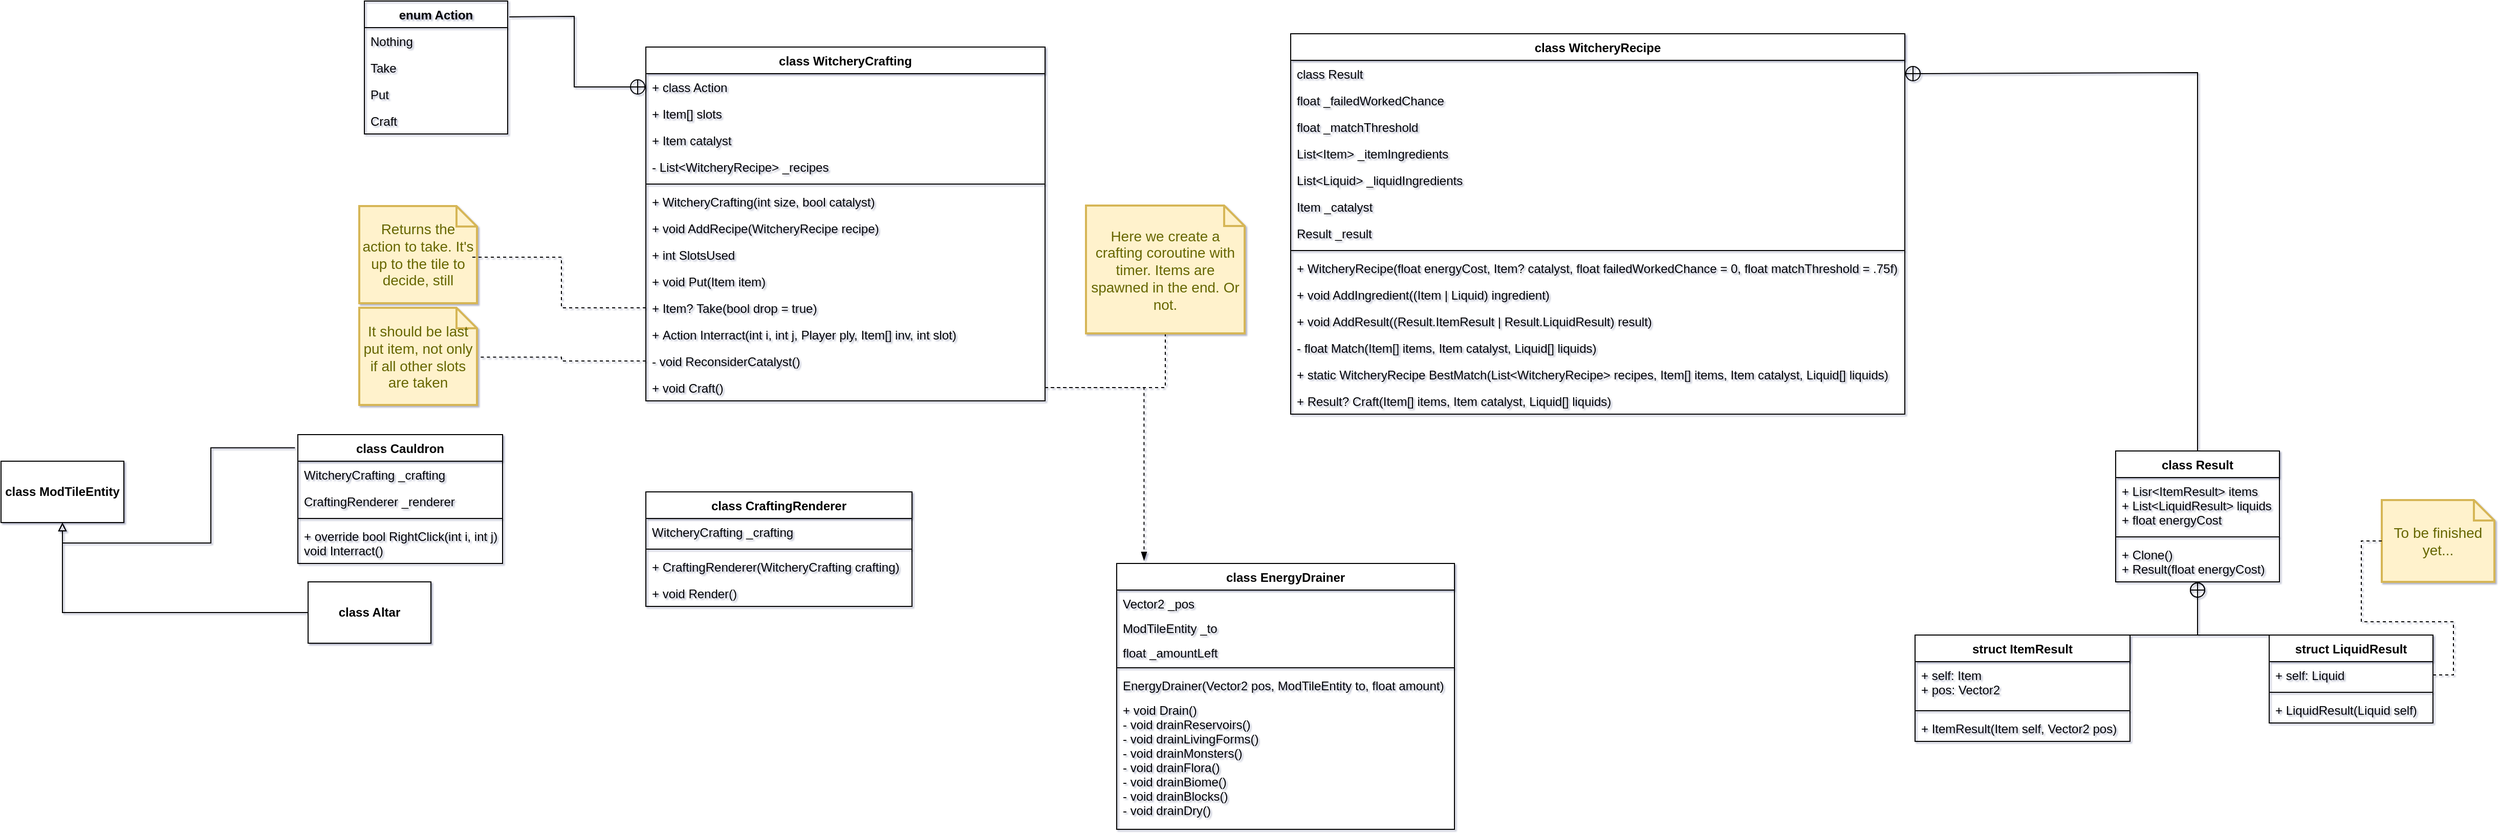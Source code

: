 <mxfile version="20.3.0" type="device"><diagram id="_uT6aGkKmJ0Zw54qMQHi" name="Page-1"><mxGraphModel dx="2523" dy="1018" grid="1" gridSize="10" guides="1" tooltips="1" connect="1" arrows="1" fold="1" page="1" pageScale="1" pageWidth="850" pageHeight="1100" math="0" shadow="1"><root><mxCell id="0"/><mxCell id="1" parent="0"/><mxCell id="6elxnvAdx17RzLPZB7Hv-94" style="edgeStyle=orthogonalEdgeStyle;rounded=0;orthogonalLoop=1;jettySize=auto;html=1;exitX=0;exitY=0.5;exitDx=0;exitDy=0;entryX=0;entryY=0.5;entryDx=0;entryDy=0;shadow=1;strokeColor=#FFFFFF;" parent="1" edge="1"><mxGeometry relative="1" as="geometry"><mxPoint x="1300.0" y="300.0" as="sourcePoint"/></mxGeometry></mxCell><mxCell id="6elxnvAdx17RzLPZB7Hv-95" style="edgeStyle=orthogonalEdgeStyle;rounded=0;orthogonalLoop=1;jettySize=auto;html=1;exitX=0;exitY=0.5;exitDx=0;exitDy=0;entryX=0;entryY=0.5;entryDx=0;entryDy=0;shadow=1;strokeColor=#FFFFFF;" parent="1" edge="1"><mxGeometry relative="1" as="geometry"><mxPoint x="1300.0" y="300.0" as="sourcePoint"/></mxGeometry></mxCell><mxCell id="6elxnvAdx17RzLPZB7Hv-96" style="edgeStyle=orthogonalEdgeStyle;rounded=0;orthogonalLoop=1;jettySize=auto;html=1;exitX=0;exitY=0.5;exitDx=0;exitDy=0;entryX=0;entryY=0.5;entryDx=0;entryDy=0;shadow=1;strokeColor=#FFFFFF;" parent="1" edge="1"><mxGeometry relative="1" as="geometry"><mxPoint x="1300.0" y="300.0" as="sourcePoint"/></mxGeometry></mxCell><mxCell id="EIgoq-UCH3EqmUMg0M0J-7" style="edgeStyle=orthogonalEdgeStyle;rounded=0;orthogonalLoop=1;jettySize=auto;html=1;exitX=-0.014;exitY=0.102;exitDx=0;exitDy=0;entryX=0.5;entryY=1;entryDx=0;entryDy=0;endArrow=block;endFill=0;exitPerimeter=0;" edge="1" parent="1" source="EIgoq-UCH3EqmUMg0M0J-1" target="EIgoq-UCH3EqmUMg0M0J-5"><mxGeometry relative="1" as="geometry"/></mxCell><mxCell id="EIgoq-UCH3EqmUMg0M0J-1" value="class Cauldron" style="swimlane;fontStyle=1;align=center;verticalAlign=top;childLayout=stackLayout;horizontal=1;startSize=26;horizontalStack=0;resizeParent=1;resizeParentMax=0;resizeLast=0;collapsible=1;marginBottom=0;" vertex="1" parent="1"><mxGeometry x="-490" y="664" width="200" height="126" as="geometry"/></mxCell><mxCell id="EIgoq-UCH3EqmUMg0M0J-2" value="WitcheryCrafting _crafting" style="text;strokeColor=none;fillColor=none;align=left;verticalAlign=top;spacingLeft=4;spacingRight=4;overflow=hidden;rotatable=0;points=[[0,0.5],[1,0.5]];portConstraint=eastwest;" vertex="1" parent="EIgoq-UCH3EqmUMg0M0J-1"><mxGeometry y="26" width="200" height="26" as="geometry"/></mxCell><mxCell id="EIgoq-UCH3EqmUMg0M0J-80" value="CraftingRenderer _renderer" style="text;strokeColor=none;fillColor=none;align=left;verticalAlign=top;spacingLeft=4;spacingRight=4;overflow=hidden;rotatable=0;points=[[0,0.5],[1,0.5]];portConstraint=eastwest;" vertex="1" parent="EIgoq-UCH3EqmUMg0M0J-1"><mxGeometry y="52" width="200" height="26" as="geometry"/></mxCell><mxCell id="EIgoq-UCH3EqmUMg0M0J-3" value="" style="line;strokeWidth=1;fillColor=none;align=left;verticalAlign=middle;spacingTop=-1;spacingLeft=3;spacingRight=3;rotatable=0;labelPosition=right;points=[];portConstraint=eastwest;strokeColor=inherit;" vertex="1" parent="EIgoq-UCH3EqmUMg0M0J-1"><mxGeometry y="78" width="200" height="8" as="geometry"/></mxCell><mxCell id="EIgoq-UCH3EqmUMg0M0J-4" value="+ override bool RightClick(int i, int j)&#10;void Interract()" style="text;strokeColor=none;fillColor=none;align=left;verticalAlign=top;spacingLeft=4;spacingRight=4;overflow=hidden;rotatable=0;points=[[0,0.5],[1,0.5]];portConstraint=eastwest;" vertex="1" parent="EIgoq-UCH3EqmUMg0M0J-1"><mxGeometry y="86" width="200" height="40" as="geometry"/></mxCell><mxCell id="EIgoq-UCH3EqmUMg0M0J-5" value="&lt;b&gt;class ModTileEntity&lt;/b&gt;" style="rounded=0;whiteSpace=wrap;html=1;" vertex="1" parent="1"><mxGeometry x="-780" y="690" width="120" height="60" as="geometry"/></mxCell><mxCell id="EIgoq-UCH3EqmUMg0M0J-12" value="class WitcheryCrafting" style="swimlane;fontStyle=1;align=center;verticalAlign=top;childLayout=stackLayout;horizontal=1;startSize=26;horizontalStack=0;resizeParent=1;resizeParentMax=0;resizeLast=0;collapsible=1;marginBottom=0;" vertex="1" parent="1"><mxGeometry x="-150" y="285" width="390" height="346" as="geometry"/></mxCell><mxCell id="EIgoq-UCH3EqmUMg0M0J-13" value="+ class Action" style="text;strokeColor=none;fillColor=none;align=left;verticalAlign=top;spacingLeft=4;spacingRight=4;overflow=hidden;rotatable=0;points=[[0,0.5],[1,0.5]];portConstraint=eastwest;" vertex="1" parent="EIgoq-UCH3EqmUMg0M0J-12"><mxGeometry y="26" width="390" height="26" as="geometry"/></mxCell><mxCell id="EIgoq-UCH3EqmUMg0M0J-49" value="+ Item[] slots" style="text;strokeColor=none;fillColor=none;align=left;verticalAlign=top;spacingLeft=4;spacingRight=4;overflow=hidden;rotatable=0;points=[[0,0.5],[1,0.5]];portConstraint=eastwest;" vertex="1" parent="EIgoq-UCH3EqmUMg0M0J-12"><mxGeometry y="52" width="390" height="26" as="geometry"/></mxCell><mxCell id="EIgoq-UCH3EqmUMg0M0J-18" value="+ Item catalyst" style="text;strokeColor=none;fillColor=none;align=left;verticalAlign=top;spacingLeft=4;spacingRight=4;overflow=hidden;rotatable=0;points=[[0,0.5],[1,0.5]];portConstraint=eastwest;" vertex="1" parent="EIgoq-UCH3EqmUMg0M0J-12"><mxGeometry y="78" width="390" height="26" as="geometry"/></mxCell><mxCell id="EIgoq-UCH3EqmUMg0M0J-19" value="- List&lt;WitcheryRecipe&gt; _recipes" style="text;strokeColor=none;fillColor=none;align=left;verticalAlign=top;spacingLeft=4;spacingRight=4;overflow=hidden;rotatable=0;points=[[0,0.5],[1,0.5]];portConstraint=eastwest;" vertex="1" parent="EIgoq-UCH3EqmUMg0M0J-12"><mxGeometry y="104" width="390" height="26" as="geometry"/></mxCell><mxCell id="EIgoq-UCH3EqmUMg0M0J-14" value="" style="line;strokeWidth=1;fillColor=none;align=left;verticalAlign=middle;spacingTop=-1;spacingLeft=3;spacingRight=3;rotatable=0;labelPosition=right;points=[];portConstraint=eastwest;strokeColor=inherit;" vertex="1" parent="EIgoq-UCH3EqmUMg0M0J-12"><mxGeometry y="130" width="390" height="8" as="geometry"/></mxCell><mxCell id="EIgoq-UCH3EqmUMg0M0J-15" value="+ WitcheryCrafting(int size, bool catalyst)" style="text;strokeColor=none;fillColor=none;align=left;verticalAlign=top;spacingLeft=4;spacingRight=4;overflow=hidden;rotatable=0;points=[[0,0.5],[1,0.5]];portConstraint=eastwest;" vertex="1" parent="EIgoq-UCH3EqmUMg0M0J-12"><mxGeometry y="138" width="390" height="26" as="geometry"/></mxCell><mxCell id="EIgoq-UCH3EqmUMg0M0J-61" value="+ void AddRecipe(WitcheryRecipe recipe)" style="text;strokeColor=none;fillColor=none;align=left;verticalAlign=top;spacingLeft=4;spacingRight=4;overflow=hidden;rotatable=0;points=[[0,0.5],[1,0.5]];portConstraint=eastwest;" vertex="1" parent="EIgoq-UCH3EqmUMg0M0J-12"><mxGeometry y="164" width="390" height="26" as="geometry"/></mxCell><mxCell id="EIgoq-UCH3EqmUMg0M0J-39" value="+ int SlotsUsed" style="text;strokeColor=none;fillColor=none;align=left;verticalAlign=top;spacingLeft=4;spacingRight=4;overflow=hidden;rotatable=0;points=[[0,0.5],[1,0.5]];portConstraint=eastwest;" vertex="1" parent="EIgoq-UCH3EqmUMg0M0J-12"><mxGeometry y="190" width="390" height="26" as="geometry"/></mxCell><mxCell id="EIgoq-UCH3EqmUMg0M0J-16" value="+ void Put(Item item)" style="text;strokeColor=none;fillColor=none;align=left;verticalAlign=top;spacingLeft=4;spacingRight=4;overflow=hidden;rotatable=0;points=[[0,0.5],[1,0.5]];portConstraint=eastwest;" vertex="1" parent="EIgoq-UCH3EqmUMg0M0J-12"><mxGeometry y="216" width="390" height="26" as="geometry"/></mxCell><mxCell id="EIgoq-UCH3EqmUMg0M0J-17" value="+ Item? Take(bool drop = true)" style="text;strokeColor=none;fillColor=none;align=left;verticalAlign=top;spacingLeft=4;spacingRight=4;overflow=hidden;rotatable=0;points=[[0,0.5],[1,0.5]];portConstraint=eastwest;" vertex="1" parent="EIgoq-UCH3EqmUMg0M0J-12"><mxGeometry y="242" width="390" height="26" as="geometry"/></mxCell><mxCell id="EIgoq-UCH3EqmUMg0M0J-40" value="+ Action Interract(int i, int j, Player ply, Item[] inv, int slot)" style="text;strokeColor=none;fillColor=none;align=left;verticalAlign=top;spacingLeft=4;spacingRight=4;overflow=hidden;rotatable=0;points=[[0,0.5],[1,0.5]];portConstraint=eastwest;" vertex="1" parent="EIgoq-UCH3EqmUMg0M0J-12"><mxGeometry y="268" width="390" height="26" as="geometry"/></mxCell><mxCell id="EIgoq-UCH3EqmUMg0M0J-58" value="- void ReconsiderCatalyst()" style="text;strokeColor=none;fillColor=none;align=left;verticalAlign=top;spacingLeft=4;spacingRight=4;overflow=hidden;rotatable=0;points=[[0,0.5],[1,0.5]];portConstraint=eastwest;" vertex="1" parent="EIgoq-UCH3EqmUMg0M0J-12"><mxGeometry y="294" width="390" height="26" as="geometry"/></mxCell><mxCell id="EIgoq-UCH3EqmUMg0M0J-53" value="+ void Craft()" style="text;strokeColor=none;fillColor=none;align=left;verticalAlign=top;spacingLeft=4;spacingRight=4;overflow=hidden;rotatable=0;points=[[0,0.5],[1,0.5]];portConstraint=eastwest;" vertex="1" parent="EIgoq-UCH3EqmUMg0M0J-12"><mxGeometry y="320" width="390" height="26" as="geometry"/></mxCell><mxCell id="EIgoq-UCH3EqmUMg0M0J-20" value="class WitcheryRecipe" style="swimlane;fontStyle=1;align=center;verticalAlign=top;childLayout=stackLayout;horizontal=1;startSize=26;horizontalStack=0;resizeParent=1;resizeParentMax=0;resizeLast=0;collapsible=1;marginBottom=0;" vertex="1" parent="1"><mxGeometry x="480" y="272" width="600" height="372" as="geometry"/></mxCell><mxCell id="EIgoq-UCH3EqmUMg0M0J-28" value="class Result" style="text;strokeColor=none;fillColor=none;align=left;verticalAlign=top;spacingLeft=4;spacingRight=4;overflow=hidden;rotatable=0;points=[[0,0.5],[1,0.5]];portConstraint=eastwest;" vertex="1" parent="EIgoq-UCH3EqmUMg0M0J-20"><mxGeometry y="26" width="600" height="26" as="geometry"/></mxCell><mxCell id="EIgoq-UCH3EqmUMg0M0J-21" value="float _failedWorkedChance" style="text;strokeColor=none;fillColor=none;align=left;verticalAlign=top;spacingLeft=4;spacingRight=4;overflow=hidden;rotatable=0;points=[[0,0.5],[1,0.5]];portConstraint=eastwest;" vertex="1" parent="EIgoq-UCH3EqmUMg0M0J-20"><mxGeometry y="52" width="600" height="26" as="geometry"/></mxCell><mxCell id="EIgoq-UCH3EqmUMg0M0J-24" value="float _matchThreshold" style="text;strokeColor=none;fillColor=none;align=left;verticalAlign=top;spacingLeft=4;spacingRight=4;overflow=hidden;rotatable=0;points=[[0,0.5],[1,0.5]];portConstraint=eastwest;" vertex="1" parent="EIgoq-UCH3EqmUMg0M0J-20"><mxGeometry y="78" width="600" height="26" as="geometry"/></mxCell><mxCell id="EIgoq-UCH3EqmUMg0M0J-25" value="List&lt;Item&gt; _itemIngredients" style="text;strokeColor=none;fillColor=none;align=left;verticalAlign=top;spacingLeft=4;spacingRight=4;overflow=hidden;rotatable=0;points=[[0,0.5],[1,0.5]];portConstraint=eastwest;" vertex="1" parent="EIgoq-UCH3EqmUMg0M0J-20"><mxGeometry y="104" width="600" height="26" as="geometry"/></mxCell><mxCell id="EIgoq-UCH3EqmUMg0M0J-26" value="List&lt;Liquid&gt; _liquidIngredients" style="text;strokeColor=none;fillColor=none;align=left;verticalAlign=top;spacingLeft=4;spacingRight=4;overflow=hidden;rotatable=0;points=[[0,0.5],[1,0.5]];portConstraint=eastwest;" vertex="1" parent="EIgoq-UCH3EqmUMg0M0J-20"><mxGeometry y="130" width="600" height="26" as="geometry"/></mxCell><mxCell id="EIgoq-UCH3EqmUMg0M0J-27" value="Item _catalyst" style="text;strokeColor=none;fillColor=none;align=left;verticalAlign=top;spacingLeft=4;spacingRight=4;overflow=hidden;rotatable=0;points=[[0,0.5],[1,0.5]];portConstraint=eastwest;" vertex="1" parent="EIgoq-UCH3EqmUMg0M0J-20"><mxGeometry y="156" width="600" height="26" as="geometry"/></mxCell><mxCell id="EIgoq-UCH3EqmUMg0M0J-38" value="Result _result" style="text;strokeColor=none;fillColor=none;align=left;verticalAlign=top;spacingLeft=4;spacingRight=4;overflow=hidden;rotatable=0;points=[[0,0.5],[1,0.5]];portConstraint=eastwest;" vertex="1" parent="EIgoq-UCH3EqmUMg0M0J-20"><mxGeometry y="182" width="600" height="26" as="geometry"/></mxCell><mxCell id="EIgoq-UCH3EqmUMg0M0J-22" value="" style="line;strokeWidth=1;fillColor=none;align=left;verticalAlign=middle;spacingTop=-1;spacingLeft=3;spacingRight=3;rotatable=0;labelPosition=right;points=[];portConstraint=eastwest;strokeColor=inherit;" vertex="1" parent="EIgoq-UCH3EqmUMg0M0J-20"><mxGeometry y="208" width="600" height="8" as="geometry"/></mxCell><mxCell id="EIgoq-UCH3EqmUMg0M0J-23" value="+ WitcheryRecipe(float energyCost, Item? catalyst, float failedWorkedChance = 0, float matchThreshold = .75f)" style="text;strokeColor=none;fillColor=none;align=left;verticalAlign=top;spacingLeft=4;spacingRight=4;overflow=hidden;rotatable=0;points=[[0,0.5],[1,0.5]];portConstraint=eastwest;" vertex="1" parent="EIgoq-UCH3EqmUMg0M0J-20"><mxGeometry y="216" width="600" height="26" as="geometry"/></mxCell><mxCell id="EIgoq-UCH3EqmUMg0M0J-29" value="+ void AddIngredient((Item | Liquid) ingredient)" style="text;strokeColor=none;fillColor=none;align=left;verticalAlign=top;spacingLeft=4;spacingRight=4;overflow=hidden;rotatable=0;points=[[0,0.5],[1,0.5]];portConstraint=eastwest;" vertex="1" parent="EIgoq-UCH3EqmUMg0M0J-20"><mxGeometry y="242" width="600" height="26" as="geometry"/></mxCell><mxCell id="EIgoq-UCH3EqmUMg0M0J-30" value="+ void AddResult((Result.ItemResult | Result.LiquidResult) result)" style="text;strokeColor=none;fillColor=none;align=left;verticalAlign=top;spacingLeft=4;spacingRight=4;overflow=hidden;rotatable=0;points=[[0,0.5],[1,0.5]];portConstraint=eastwest;" vertex="1" parent="EIgoq-UCH3EqmUMg0M0J-20"><mxGeometry y="268" width="600" height="26" as="geometry"/></mxCell><mxCell id="EIgoq-UCH3EqmUMg0M0J-31" value="- float Match(Item[] items, Item catalyst, Liquid[] liquids)" style="text;strokeColor=none;fillColor=none;align=left;verticalAlign=top;spacingLeft=4;spacingRight=4;overflow=hidden;rotatable=0;points=[[0,0.5],[1,0.5]];portConstraint=eastwest;" vertex="1" parent="EIgoq-UCH3EqmUMg0M0J-20"><mxGeometry y="294" width="600" height="26" as="geometry"/></mxCell><mxCell id="EIgoq-UCH3EqmUMg0M0J-32" value="+ static WitcheryRecipe BestMatch(List&lt;WitcheryRecipe&gt; recipes, Item[] items, Item catalyst, Liquid[] liquids)" style="text;strokeColor=none;fillColor=none;align=left;verticalAlign=top;spacingLeft=4;spacingRight=4;overflow=hidden;rotatable=0;points=[[0,0.5],[1,0.5]];portConstraint=eastwest;" vertex="1" parent="EIgoq-UCH3EqmUMg0M0J-20"><mxGeometry y="320" width="600" height="26" as="geometry"/></mxCell><mxCell id="EIgoq-UCH3EqmUMg0M0J-33" value="+ Result? Craft(Item[] items, Item catalyst, Liquid[] liquids)" style="text;strokeColor=none;fillColor=none;align=left;verticalAlign=top;spacingLeft=4;spacingRight=4;overflow=hidden;rotatable=0;points=[[0,0.5],[1,0.5]];portConstraint=eastwest;" vertex="1" parent="EIgoq-UCH3EqmUMg0M0J-20"><mxGeometry y="346" width="600" height="26" as="geometry"/></mxCell><mxCell id="EIgoq-UCH3EqmUMg0M0J-34" value="class EnergyDrainer" style="swimlane;fontStyle=1;align=center;verticalAlign=top;childLayout=stackLayout;horizontal=1;startSize=26;horizontalStack=0;resizeParent=1;resizeParentMax=0;resizeLast=0;collapsible=1;marginBottom=0;" vertex="1" parent="1"><mxGeometry x="310" y="790" width="330" height="260" as="geometry"/></mxCell><mxCell id="EIgoq-UCH3EqmUMg0M0J-35" value="Vector2 _pos" style="text;strokeColor=none;fillColor=none;align=left;verticalAlign=top;spacingLeft=4;spacingRight=4;overflow=hidden;rotatable=0;points=[[0,0.5],[1,0.5]];portConstraint=eastwest;" vertex="1" parent="EIgoq-UCH3EqmUMg0M0J-34"><mxGeometry y="26" width="330" height="24" as="geometry"/></mxCell><mxCell id="EIgoq-UCH3EqmUMg0M0J-91" value="ModTileEntity _to" style="text;strokeColor=none;fillColor=none;align=left;verticalAlign=top;spacingLeft=4;spacingRight=4;overflow=hidden;rotatable=0;points=[[0,0.5],[1,0.5]];portConstraint=eastwest;" vertex="1" parent="EIgoq-UCH3EqmUMg0M0J-34"><mxGeometry y="50" width="330" height="24" as="geometry"/></mxCell><mxCell id="EIgoq-UCH3EqmUMg0M0J-92" value="float _amountLeft" style="text;strokeColor=none;fillColor=none;align=left;verticalAlign=top;spacingLeft=4;spacingRight=4;overflow=hidden;rotatable=0;points=[[0,0.5],[1,0.5]];portConstraint=eastwest;" vertex="1" parent="EIgoq-UCH3EqmUMg0M0J-34"><mxGeometry y="74" width="330" height="24" as="geometry"/></mxCell><mxCell id="EIgoq-UCH3EqmUMg0M0J-36" value="" style="line;strokeWidth=1;fillColor=none;align=left;verticalAlign=middle;spacingTop=-1;spacingLeft=3;spacingRight=3;rotatable=0;labelPosition=right;points=[];portConstraint=eastwest;strokeColor=inherit;" vertex="1" parent="EIgoq-UCH3EqmUMg0M0J-34"><mxGeometry y="98" width="330" height="8" as="geometry"/></mxCell><mxCell id="EIgoq-UCH3EqmUMg0M0J-37" value="EnergyDrainer(Vector2 pos, ModTileEntity to, float amount)" style="text;strokeColor=none;fillColor=none;align=left;verticalAlign=top;spacingLeft=4;spacingRight=4;overflow=hidden;rotatable=0;points=[[0,0.5],[1,0.5]];portConstraint=eastwest;" vertex="1" parent="EIgoq-UCH3EqmUMg0M0J-34"><mxGeometry y="106" width="330" height="24" as="geometry"/></mxCell><mxCell id="EIgoq-UCH3EqmUMg0M0J-93" value="+ void Drain()&#10;- void drainReservoirs()&#10;- void drainLivingForms()&#10;- void drainMonsters()&#10;- void drainFlora()&#10;- void drainBiome()&#10;- void drainBlocks()&#10;- void drainDry()" style="text;strokeColor=none;fillColor=none;align=left;verticalAlign=top;spacingLeft=4;spacingRight=4;overflow=hidden;rotatable=0;points=[[0,0.5],[1,0.5]];portConstraint=eastwest;" vertex="1" parent="EIgoq-UCH3EqmUMg0M0J-34"><mxGeometry y="130" width="330" height="130" as="geometry"/></mxCell><mxCell id="EIgoq-UCH3EqmUMg0M0J-41" value="Returns the action to take. It's up to the tile to decide, still" style="shape=note;strokeWidth=2;fontSize=14;size=20;whiteSpace=wrap;html=1;fillColor=#fff2cc;strokeColor=#d6b656;fontColor=#666600;" vertex="1" parent="1"><mxGeometry x="-430" y="440.5" width="115" height="95" as="geometry"/></mxCell><mxCell id="EIgoq-UCH3EqmUMg0M0J-42" style="edgeStyle=orthogonalEdgeStyle;rounded=0;orthogonalLoop=1;jettySize=auto;html=1;exitX=0;exitY=0.5;exitDx=0;exitDy=0;entryX=0;entryY=0;entryDx=110.0;entryDy=50;entryPerimeter=0;endArrow=none;endFill=0;dashed=1;" edge="1" parent="1" source="EIgoq-UCH3EqmUMg0M0J-17" target="EIgoq-UCH3EqmUMg0M0J-41"><mxGeometry relative="1" as="geometry"/></mxCell><mxCell id="EIgoq-UCH3EqmUMg0M0J-43" value="enum Action" style="swimlane;fontStyle=1;childLayout=stackLayout;horizontal=1;startSize=26;fillColor=none;horizontalStack=0;resizeParent=1;resizeParentMax=0;resizeLast=0;collapsible=1;marginBottom=0;" vertex="1" parent="1"><mxGeometry x="-425" y="240" width="140" height="130" as="geometry"/></mxCell><mxCell id="EIgoq-UCH3EqmUMg0M0J-44" value="Nothing" style="text;strokeColor=none;fillColor=none;align=left;verticalAlign=top;spacingLeft=4;spacingRight=4;overflow=hidden;rotatable=0;points=[[0,0.5],[1,0.5]];portConstraint=eastwest;" vertex="1" parent="EIgoq-UCH3EqmUMg0M0J-43"><mxGeometry y="26" width="140" height="26" as="geometry"/></mxCell><mxCell id="EIgoq-UCH3EqmUMg0M0J-45" value="Take" style="text;strokeColor=none;fillColor=none;align=left;verticalAlign=top;spacingLeft=4;spacingRight=4;overflow=hidden;rotatable=0;points=[[0,0.5],[1,0.5]];portConstraint=eastwest;" vertex="1" parent="EIgoq-UCH3EqmUMg0M0J-43"><mxGeometry y="52" width="140" height="26" as="geometry"/></mxCell><mxCell id="EIgoq-UCH3EqmUMg0M0J-46" value="Put" style="text;strokeColor=none;fillColor=none;align=left;verticalAlign=top;spacingLeft=4;spacingRight=4;overflow=hidden;rotatable=0;points=[[0,0.5],[1,0.5]];portConstraint=eastwest;" vertex="1" parent="EIgoq-UCH3EqmUMg0M0J-43"><mxGeometry y="78" width="140" height="26" as="geometry"/></mxCell><mxCell id="EIgoq-UCH3EqmUMg0M0J-47" value="Craft" style="text;strokeColor=none;fillColor=none;align=left;verticalAlign=top;spacingLeft=4;spacingRight=4;overflow=hidden;rotatable=0;points=[[0,0.5],[1,0.5]];portConstraint=eastwest;" vertex="1" parent="EIgoq-UCH3EqmUMg0M0J-43"><mxGeometry y="104" width="140" height="26" as="geometry"/></mxCell><mxCell id="EIgoq-UCH3EqmUMg0M0J-52" value="" style="endArrow=none;startArrow=circlePlus;endFill=0;startFill=0;endSize=8;html=1;rounded=0;entryX=1.011;entryY=0.119;entryDx=0;entryDy=0;exitX=0;exitY=0.5;exitDx=0;exitDy=0;entryPerimeter=0;" edge="1" parent="1" source="EIgoq-UCH3EqmUMg0M0J-13" target="EIgoq-UCH3EqmUMg0M0J-43"><mxGeometry width="160" relative="1" as="geometry"><mxPoint x="-134" y="198" as="sourcePoint"/><mxPoint x="-200" y="250" as="targetPoint"/><Array as="points"><mxPoint x="-220" y="324"/><mxPoint x="-220" y="255"/></Array></mxGeometry></mxCell><mxCell id="EIgoq-UCH3EqmUMg0M0J-54" value="class CraftingRenderer" style="swimlane;fontStyle=1;align=center;verticalAlign=top;childLayout=stackLayout;horizontal=1;startSize=26;horizontalStack=0;resizeParent=1;resizeParentMax=0;resizeLast=0;collapsible=1;marginBottom=0;" vertex="1" parent="1"><mxGeometry x="-150" y="720" width="260" height="112" as="geometry"/></mxCell><mxCell id="EIgoq-UCH3EqmUMg0M0J-55" value="WitcheryCrafting _crafting" style="text;strokeColor=none;fillColor=none;align=left;verticalAlign=top;spacingLeft=4;spacingRight=4;overflow=hidden;rotatable=0;points=[[0,0.5],[1,0.5]];portConstraint=eastwest;" vertex="1" parent="EIgoq-UCH3EqmUMg0M0J-54"><mxGeometry y="26" width="260" height="26" as="geometry"/></mxCell><mxCell id="EIgoq-UCH3EqmUMg0M0J-56" value="" style="line;strokeWidth=1;fillColor=none;align=left;verticalAlign=middle;spacingTop=-1;spacingLeft=3;spacingRight=3;rotatable=0;labelPosition=right;points=[];portConstraint=eastwest;strokeColor=inherit;" vertex="1" parent="EIgoq-UCH3EqmUMg0M0J-54"><mxGeometry y="52" width="260" height="8" as="geometry"/></mxCell><mxCell id="EIgoq-UCH3EqmUMg0M0J-57" value="+ CraftingRenderer(WitcheryCrafting crafting)" style="text;strokeColor=none;fillColor=none;align=left;verticalAlign=top;spacingLeft=4;spacingRight=4;overflow=hidden;rotatable=0;points=[[0,0.5],[1,0.5]];portConstraint=eastwest;" vertex="1" parent="EIgoq-UCH3EqmUMg0M0J-54"><mxGeometry y="60" width="260" height="26" as="geometry"/></mxCell><mxCell id="EIgoq-UCH3EqmUMg0M0J-79" value="+ void Render()" style="text;strokeColor=none;fillColor=none;align=left;verticalAlign=top;spacingLeft=4;spacingRight=4;overflow=hidden;rotatable=0;points=[[0,0.5],[1,0.5]];portConstraint=eastwest;" vertex="1" parent="EIgoq-UCH3EqmUMg0M0J-54"><mxGeometry y="86" width="260" height="26" as="geometry"/></mxCell><mxCell id="EIgoq-UCH3EqmUMg0M0J-59" value="It should be last put item, not only if all other slots are taken" style="shape=note;strokeWidth=2;fontSize=14;size=20;whiteSpace=wrap;html=1;fillColor=#fff2cc;strokeColor=#d6b656;fontColor=#666600;" vertex="1" parent="1"><mxGeometry x="-430" y="540" width="115" height="95" as="geometry"/></mxCell><mxCell id="EIgoq-UCH3EqmUMg0M0J-60" style="edgeStyle=orthogonalEdgeStyle;rounded=0;orthogonalLoop=1;jettySize=auto;html=1;exitX=0;exitY=0.5;exitDx=0;exitDy=0;entryX=1.021;entryY=0.508;entryDx=0;entryDy=0;entryPerimeter=0;dashed=1;endArrow=none;endFill=0;" edge="1" parent="1" source="EIgoq-UCH3EqmUMg0M0J-58" target="EIgoq-UCH3EqmUMg0M0J-59"><mxGeometry relative="1" as="geometry"/></mxCell><mxCell id="EIgoq-UCH3EqmUMg0M0J-62" value="class Result" style="swimlane;fontStyle=1;align=center;verticalAlign=top;childLayout=stackLayout;horizontal=1;startSize=26;horizontalStack=0;resizeParent=1;resizeParentMax=0;resizeLast=0;collapsible=1;marginBottom=0;" vertex="1" parent="1"><mxGeometry x="1286" y="680" width="160" height="128" as="geometry"/></mxCell><mxCell id="EIgoq-UCH3EqmUMg0M0J-63" value="+ Lisr&lt;ItemResult&gt; items&#10;+ List&lt;LiquidResult&gt; liquids&#10;+ float energyCost" style="text;strokeColor=none;fillColor=none;align=left;verticalAlign=top;spacingLeft=4;spacingRight=4;overflow=hidden;rotatable=0;points=[[0,0.5],[1,0.5]];portConstraint=eastwest;" vertex="1" parent="EIgoq-UCH3EqmUMg0M0J-62"><mxGeometry y="26" width="160" height="54" as="geometry"/></mxCell><mxCell id="EIgoq-UCH3EqmUMg0M0J-64" value="" style="line;strokeWidth=1;fillColor=none;align=left;verticalAlign=middle;spacingTop=-1;spacingLeft=3;spacingRight=3;rotatable=0;labelPosition=right;points=[];portConstraint=eastwest;strokeColor=inherit;" vertex="1" parent="EIgoq-UCH3EqmUMg0M0J-62"><mxGeometry y="80" width="160" height="8" as="geometry"/></mxCell><mxCell id="EIgoq-UCH3EqmUMg0M0J-65" value="+ Clone()&#10;+ Result(float energyCost)&#10;" style="text;strokeColor=none;fillColor=none;align=left;verticalAlign=top;spacingLeft=4;spacingRight=4;overflow=hidden;rotatable=0;points=[[0,0.5],[1,0.5]];portConstraint=eastwest;" vertex="1" parent="EIgoq-UCH3EqmUMg0M0J-62"><mxGeometry y="88" width="160" height="40" as="geometry"/></mxCell><mxCell id="EIgoq-UCH3EqmUMg0M0J-66" value="struct LiquidResult" style="swimlane;fontStyle=1;align=center;verticalAlign=top;childLayout=stackLayout;horizontal=1;startSize=26;horizontalStack=0;resizeParent=1;resizeParentMax=0;resizeLast=0;collapsible=1;marginBottom=0;" vertex="1" parent="1"><mxGeometry x="1436" y="860" width="160" height="86" as="geometry"/></mxCell><mxCell id="EIgoq-UCH3EqmUMg0M0J-67" value="+ self: Liquid" style="text;strokeColor=none;fillColor=none;align=left;verticalAlign=top;spacingLeft=4;spacingRight=4;overflow=hidden;rotatable=0;points=[[0,0.5],[1,0.5]];portConstraint=eastwest;" vertex="1" parent="EIgoq-UCH3EqmUMg0M0J-66"><mxGeometry y="26" width="160" height="26" as="geometry"/></mxCell><mxCell id="EIgoq-UCH3EqmUMg0M0J-68" value="" style="line;strokeWidth=1;fillColor=none;align=left;verticalAlign=middle;spacingTop=-1;spacingLeft=3;spacingRight=3;rotatable=0;labelPosition=right;points=[];portConstraint=eastwest;strokeColor=inherit;" vertex="1" parent="EIgoq-UCH3EqmUMg0M0J-66"><mxGeometry y="52" width="160" height="8" as="geometry"/></mxCell><mxCell id="EIgoq-UCH3EqmUMg0M0J-69" value="+ LiquidResult(Liquid self)" style="text;strokeColor=none;fillColor=none;align=left;verticalAlign=top;spacingLeft=4;spacingRight=4;overflow=hidden;rotatable=0;points=[[0,0.5],[1,0.5]];portConstraint=eastwest;" vertex="1" parent="EIgoq-UCH3EqmUMg0M0J-66"><mxGeometry y="60" width="160" height="26" as="geometry"/></mxCell><mxCell id="EIgoq-UCH3EqmUMg0M0J-70" value="struct ItemResult" style="swimlane;fontStyle=1;align=center;verticalAlign=top;childLayout=stackLayout;horizontal=1;startSize=26;horizontalStack=0;resizeParent=1;resizeParentMax=0;resizeLast=0;collapsible=1;marginBottom=0;" vertex="1" parent="1"><mxGeometry x="1090" y="860" width="210" height="104" as="geometry"/></mxCell><mxCell id="EIgoq-UCH3EqmUMg0M0J-71" value="+ self: Item&#10;+ pos: Vector2&#10;" style="text;strokeColor=none;fillColor=none;align=left;verticalAlign=top;spacingLeft=4;spacingRight=4;overflow=hidden;rotatable=0;points=[[0,0.5],[1,0.5]];portConstraint=eastwest;" vertex="1" parent="EIgoq-UCH3EqmUMg0M0J-70"><mxGeometry y="26" width="210" height="44" as="geometry"/></mxCell><mxCell id="EIgoq-UCH3EqmUMg0M0J-72" value="" style="line;strokeWidth=1;fillColor=none;align=left;verticalAlign=middle;spacingTop=-1;spacingLeft=3;spacingRight=3;rotatable=0;labelPosition=right;points=[];portConstraint=eastwest;strokeColor=inherit;" vertex="1" parent="EIgoq-UCH3EqmUMg0M0J-70"><mxGeometry y="70" width="210" height="8" as="geometry"/></mxCell><mxCell id="EIgoq-UCH3EqmUMg0M0J-73" value="+ ItemResult(Item self, Vector2 pos)" style="text;strokeColor=none;fillColor=none;align=left;verticalAlign=top;spacingLeft=4;spacingRight=4;overflow=hidden;rotatable=0;points=[[0,0.5],[1,0.5]];portConstraint=eastwest;" vertex="1" parent="EIgoq-UCH3EqmUMg0M0J-70"><mxGeometry y="78" width="210" height="26" as="geometry"/></mxCell><mxCell id="EIgoq-UCH3EqmUMg0M0J-74" value="" style="endArrow=none;startArrow=circlePlus;endFill=0;startFill=0;endSize=8;html=1;rounded=0;entryX=0;entryY=0;entryDx=0;entryDy=0;" edge="1" parent="1" source="EIgoq-UCH3EqmUMg0M0J-65" target="EIgoq-UCH3EqmUMg0M0J-66"><mxGeometry width="160" relative="1" as="geometry"><mxPoint x="1336" y="840" as="sourcePoint"/><mxPoint x="1446" y="860" as="targetPoint"/><Array as="points"><mxPoint x="1366" y="840"/><mxPoint x="1366" y="860"/></Array></mxGeometry></mxCell><mxCell id="EIgoq-UCH3EqmUMg0M0J-75" value="" style="endArrow=none;startArrow=circlePlus;endFill=0;startFill=0;endSize=8;html=1;rounded=0;entryX=1;entryY=0;entryDx=0;entryDy=0;" edge="1" parent="1" source="EIgoq-UCH3EqmUMg0M0J-65" target="EIgoq-UCH3EqmUMg0M0J-70"><mxGeometry width="160" relative="1" as="geometry"><mxPoint x="1366" y="808" as="sourcePoint"/><mxPoint x="1266" y="860" as="targetPoint"/><Array as="points"><mxPoint x="1366" y="860"/></Array></mxGeometry></mxCell><mxCell id="EIgoq-UCH3EqmUMg0M0J-76" value="To be finished yet..." style="shape=note;strokeWidth=2;fontSize=14;size=20;whiteSpace=wrap;html=1;fillColor=#fff2cc;strokeColor=#d6b656;fontColor=#666600;" vertex="1" parent="1"><mxGeometry x="1546" y="728" width="110.0" height="80" as="geometry"/></mxCell><mxCell id="EIgoq-UCH3EqmUMg0M0J-77" style="edgeStyle=orthogonalEdgeStyle;rounded=0;orthogonalLoop=1;jettySize=auto;html=1;exitX=1;exitY=0.5;exitDx=0;exitDy=0;entryX=0;entryY=0.5;entryDx=0;entryDy=0;entryPerimeter=0;endArrow=none;endFill=0;dashed=1;" edge="1" parent="1" source="EIgoq-UCH3EqmUMg0M0J-67" target="EIgoq-UCH3EqmUMg0M0J-76"><mxGeometry relative="1" as="geometry"/></mxCell><mxCell id="EIgoq-UCH3EqmUMg0M0J-78" value="" style="endArrow=none;startArrow=circlePlus;endFill=0;startFill=0;endSize=8;html=1;rounded=0;entryX=0.5;entryY=0;entryDx=0;entryDy=0;exitX=1;exitY=0.5;exitDx=0;exitDy=0;" edge="1" parent="1" source="EIgoq-UCH3EqmUMg0M0J-28" target="EIgoq-UCH3EqmUMg0M0J-62"><mxGeometry width="160" relative="1" as="geometry"><mxPoint x="1186" y="440.5" as="sourcePoint"/><mxPoint x="1120" y="492.5" as="targetPoint"/><Array as="points"><mxPoint x="1366" y="310"/></Array></mxGeometry></mxCell><mxCell id="EIgoq-UCH3EqmUMg0M0J-86" style="edgeStyle=orthogonalEdgeStyle;rounded=0;orthogonalLoop=1;jettySize=auto;html=1;entryX=0.5;entryY=1;entryDx=0;entryDy=0;endArrow=block;endFill=0;exitX=0;exitY=0.5;exitDx=0;exitDy=0;" edge="1" parent="1" source="EIgoq-UCH3EqmUMg0M0J-87" target="EIgoq-UCH3EqmUMg0M0J-5"><mxGeometry relative="1" as="geometry"><mxPoint x="-492.4" y="820.978" as="sourcePoint"/></mxGeometry></mxCell><mxCell id="EIgoq-UCH3EqmUMg0M0J-87" value="class Altar" style="rounded=0;whiteSpace=wrap;html=1;fontStyle=1" vertex="1" parent="1"><mxGeometry x="-480" y="808" width="120" height="60" as="geometry"/></mxCell><mxCell id="EIgoq-UCH3EqmUMg0M0J-88" style="edgeStyle=orthogonalEdgeStyle;rounded=0;orthogonalLoop=1;jettySize=auto;html=1;exitX=1;exitY=0.5;exitDx=0;exitDy=0;entryX=0.081;entryY=-0.011;entryDx=0;entryDy=0;entryPerimeter=0;endArrow=blockThin;endFill=1;dashed=1;" edge="1" parent="1" source="EIgoq-UCH3EqmUMg0M0J-53" target="EIgoq-UCH3EqmUMg0M0J-34"><mxGeometry relative="1" as="geometry"/></mxCell><mxCell id="EIgoq-UCH3EqmUMg0M0J-90" style="edgeStyle=orthogonalEdgeStyle;rounded=0;orthogonalLoop=1;jettySize=auto;html=1;entryX=1;entryY=0.5;entryDx=0;entryDy=0;dashed=1;endArrow=none;endFill=0;" edge="1" parent="1" source="EIgoq-UCH3EqmUMg0M0J-89" target="EIgoq-UCH3EqmUMg0M0J-53"><mxGeometry relative="1" as="geometry"/></mxCell><mxCell id="EIgoq-UCH3EqmUMg0M0J-89" value="Here we create a crafting coroutine with timer. Items are spawned in the end. Or not." style="shape=note;strokeWidth=2;fontSize=14;size=20;whiteSpace=wrap;html=1;fillColor=#fff2cc;strokeColor=#d6b656;fontColor=#666600;" vertex="1" parent="1"><mxGeometry x="280" y="440" width="155" height="125" as="geometry"/></mxCell></root></mxGraphModel></diagram></mxfile>